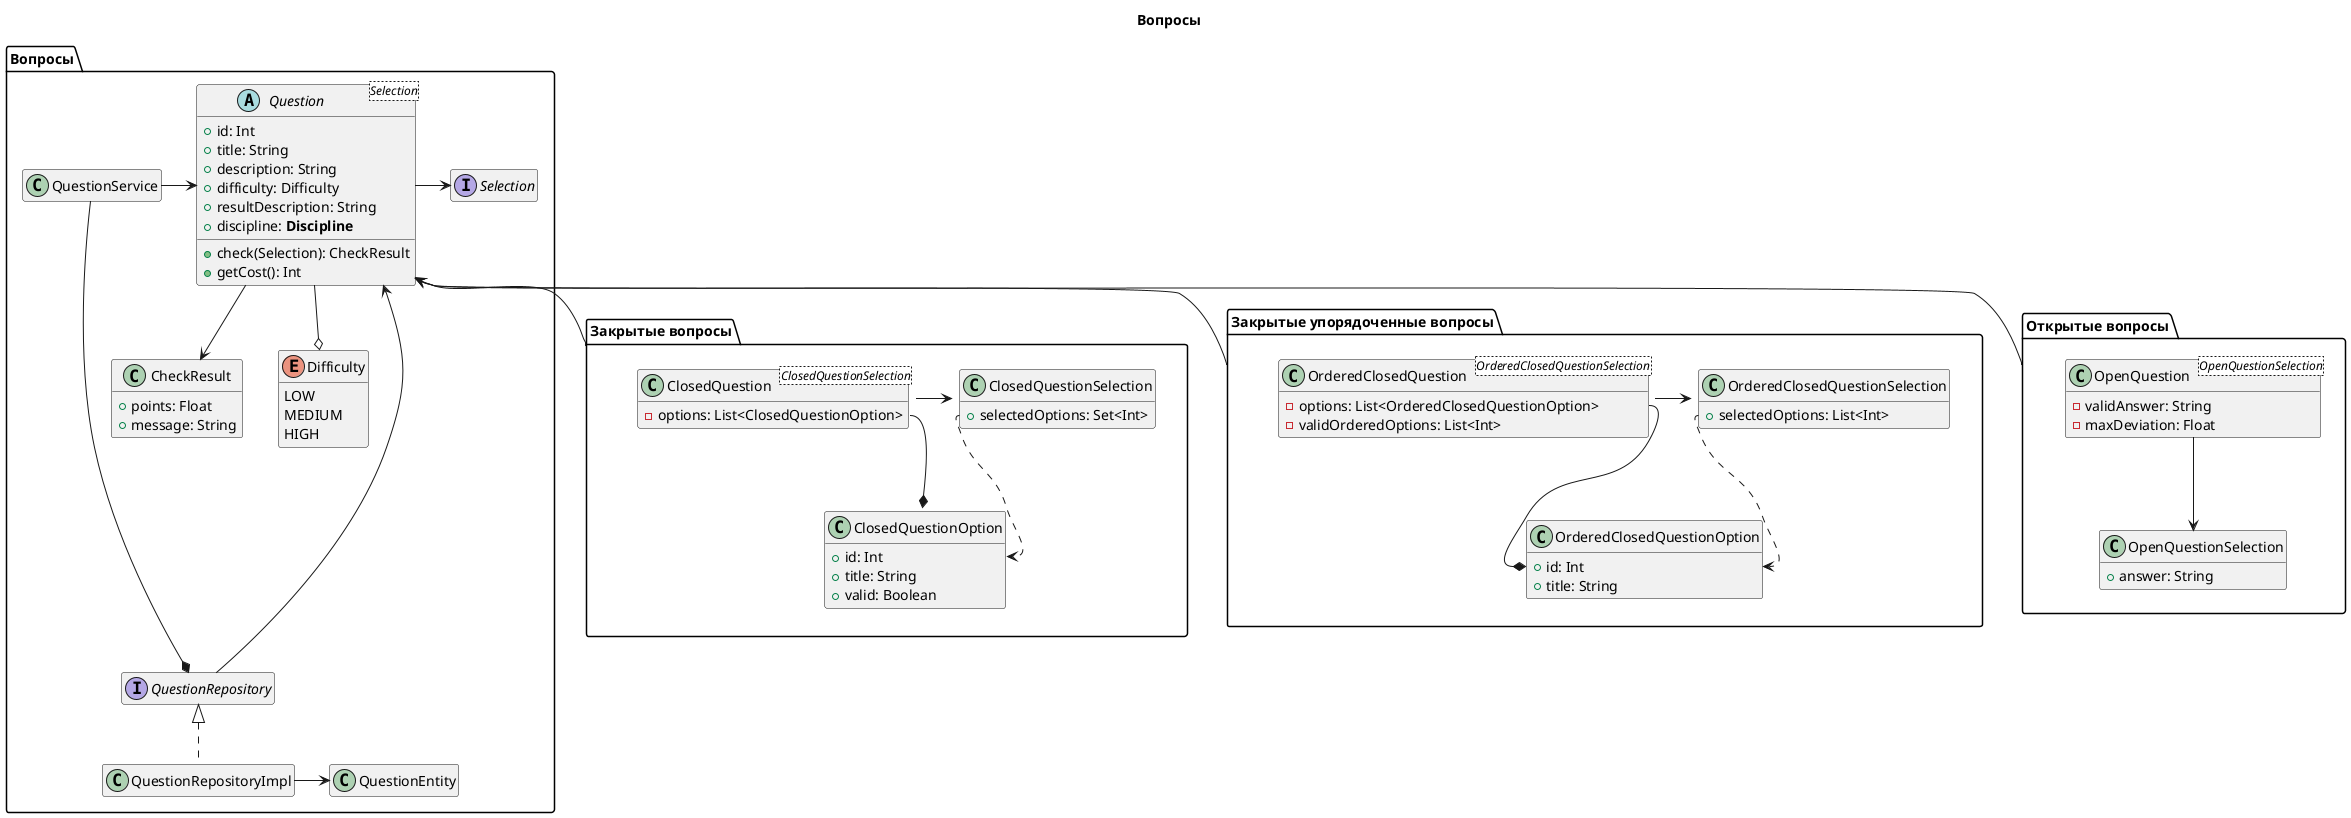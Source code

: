 @startuml

hide empty members
allowmixing

title "Вопросы"

package "Вопросы" as questions {

    class QuestionService

    class CheckResult {
        + points: Float
        + message: String
    }

    abstract class Question<Selection> {
        + id: Int
        + title: String
        + description: String
        + difficulty: Difficulty
        + resultDescription: String
        + discipline: <b>Discipline</b>
        + check(Selection): CheckResult
        + getCost(): Int
    }

    interface Selection
    Question -> Selection
    Question --o Difficulty
    Question -d-> CheckResult

    enum Difficulty {
        LOW
        MEDIUM
        HIGH
    }

    QuestionService -> Question

    interface QuestionRepository
    QuestionService ----* QuestionRepository

    Question <-- QuestionRepository

    class QuestionRepositoryImpl implements QuestionRepository
    class QuestionEntity

    QuestionRepositoryImpl -> QuestionEntity

}

package "Закрытые вопросы" as closed_questions {

    class ClosedQuestion<ClosedQuestionSelection> {
        - options: List<ClosedQuestionOption>
    }

    class ClosedQuestionSelection {
        + selectedOptions: Set<Int>
    }

    class ClosedQuestionOption {
        + id: Int
        + title: String
        + valid: Boolean
    }

    ClosedQuestion::options --* ClosedQuestionOption
    ClosedQuestion -> ClosedQuestionSelection

    ClosedQuestionSelection::selectedOptions ..> ClosedQuestionOption::id
}

package "Закрытые упорядоченные вопросы" as ordered_questions {

    class OrderedClosedQuestion<OrderedClosedQuestionSelection> {
        - options: List<OrderedClosedQuestionOption>
        - validOrderedOptions: List<Int>
    }

    class OrderedClosedQuestionSelection {
        + selectedOptions: List<Int>
    }

    class OrderedClosedQuestionOption {
        + id: Int
        + title: String
    }

    OrderedClosedQuestion -> OrderedClosedQuestionSelection

    OrderedClosedQuestion::options --* OrderedClosedQuestionOption::id

    OrderedClosedQuestionSelection::selectedOptions ..> OrderedClosedQuestionOption::id

}

package "Открытые вопросы" as open_questions {

    class OpenQuestion<OpenQuestionSelection> {
        - validAnswer: String
        - maxDeviation: Float
    }

    class OpenQuestionSelection {
        + answer: String
    }

    OpenQuestion --> OpenQuestionSelection
}

Question <-- closed_questions
Question <-- ordered_questions
Question <-- open_questions


@enduml